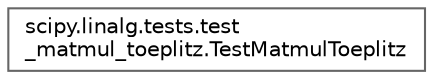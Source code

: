 digraph "Graphical Class Hierarchy"
{
 // LATEX_PDF_SIZE
  bgcolor="transparent";
  edge [fontname=Helvetica,fontsize=10,labelfontname=Helvetica,labelfontsize=10];
  node [fontname=Helvetica,fontsize=10,shape=box,height=0.2,width=0.4];
  rankdir="LR";
  Node0 [id="Node000000",label="scipy.linalg.tests.test\l_matmul_toeplitz.TestMatmulToeplitz",height=0.2,width=0.4,color="grey40", fillcolor="white", style="filled",URL="$d7/d7e/classscipy_1_1linalg_1_1tests_1_1test__matmul__toeplitz_1_1TestMatmulToeplitz.html",tooltip=" "];
}
